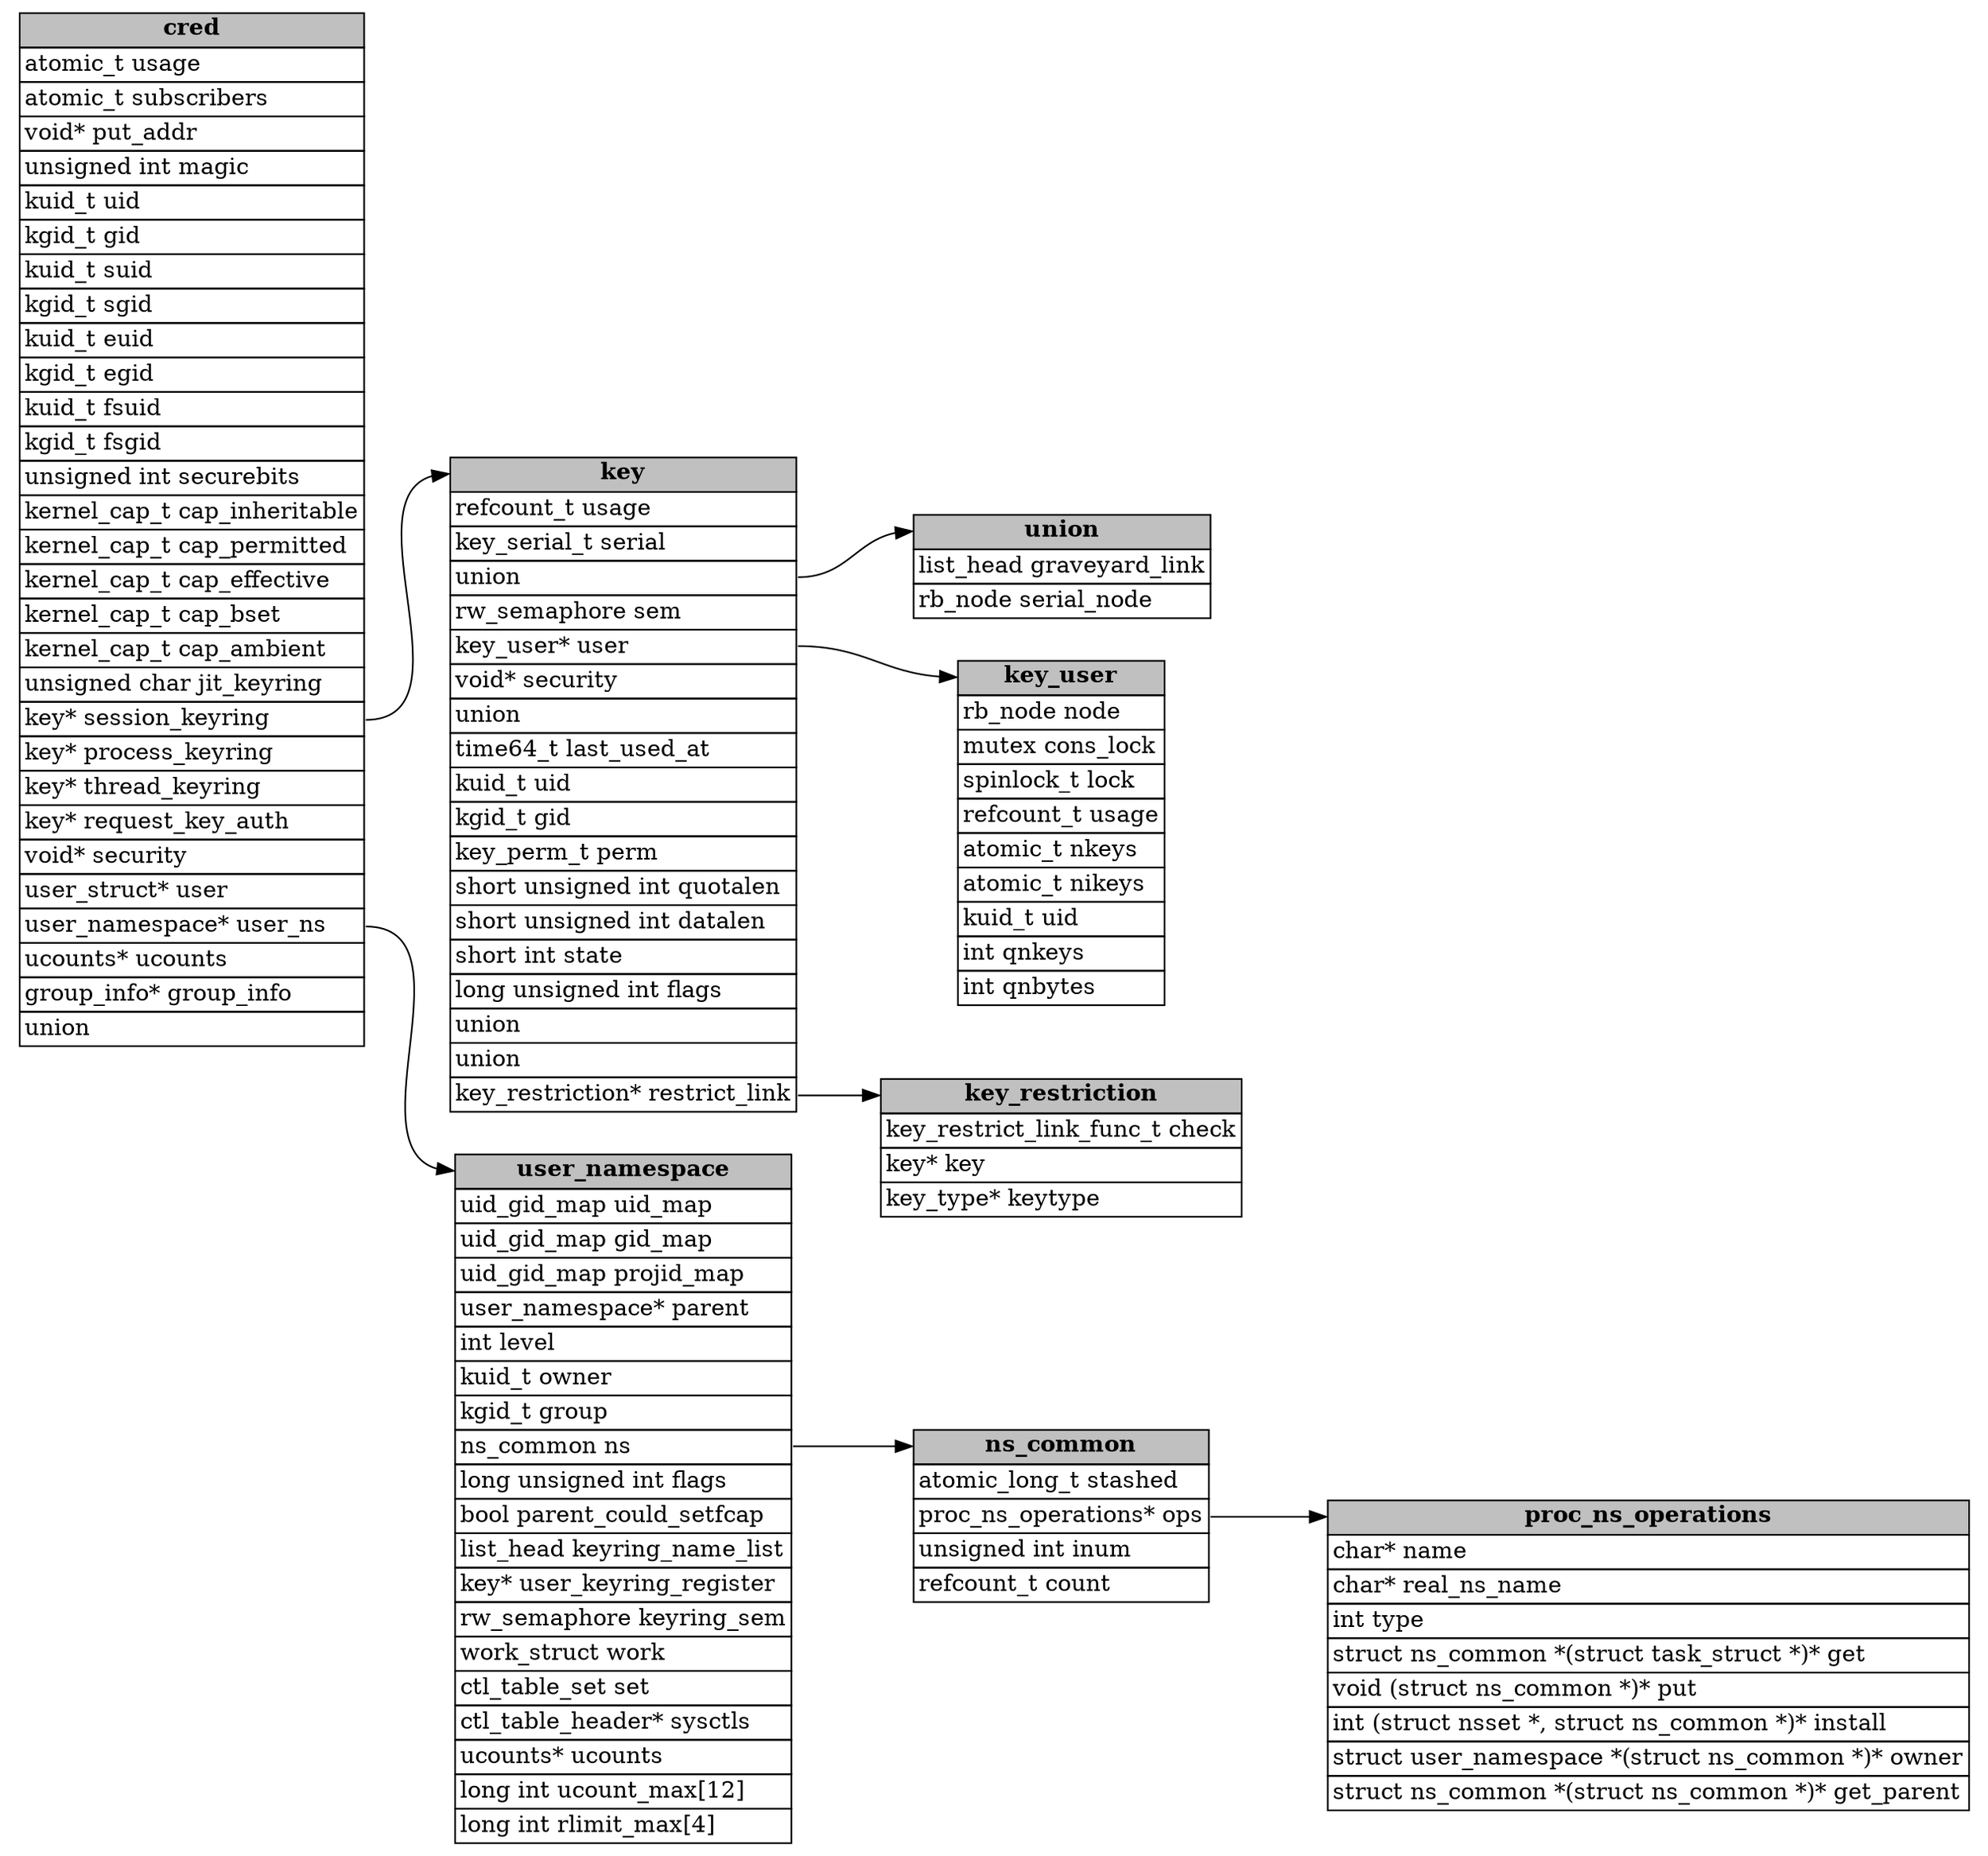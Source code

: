 
digraph structs {
    rankdir="LR"
    node [shape=plaintext];
    cred [label=<<TABLE Title="cred" Border="0" CellBorder="1" CellSpacing="0"><TR><TD ID="cred" HREF=" " PORT="cred" ALIGN="CENTER" BGCOLOR="gray"><b>cred</b></TD></TR><TR><TD ID="cred_0" HREF=" " PORT="cred_0" ALIGN="LEFT">atomic_t usage</TD></TR><TR><TD ID="cred_1" HREF=" " PORT="cred_1" ALIGN="LEFT">atomic_t subscribers</TD></TR><TR><TD ID="cred_2" HREF=" " PORT="cred_2" ALIGN="LEFT">void* put_addr</TD></TR><TR><TD ID="cred_3" HREF=" " PORT="cred_3" ALIGN="LEFT">unsigned int magic</TD></TR><TR><TD ID="cred_4" HREF=" " PORT="cred_4" ALIGN="LEFT">kuid_t uid</TD></TR><TR><TD ID="cred_5" HREF=" " PORT="cred_5" ALIGN="LEFT">kgid_t gid</TD></TR><TR><TD ID="cred_6" HREF=" " PORT="cred_6" ALIGN="LEFT">kuid_t suid</TD></TR><TR><TD ID="cred_7" HREF=" " PORT="cred_7" ALIGN="LEFT">kgid_t sgid</TD></TR><TR><TD ID="cred_8" HREF=" " PORT="cred_8" ALIGN="LEFT">kuid_t euid</TD></TR><TR><TD ID="cred_9" HREF=" " PORT="cred_9" ALIGN="LEFT">kgid_t egid</TD></TR><TR><TD ID="cred_10" HREF=" " PORT="cred_10" ALIGN="LEFT">kuid_t fsuid</TD></TR><TR><TD ID="cred_11" HREF=" " PORT="cred_11" ALIGN="LEFT">kgid_t fsgid</TD></TR><TR><TD ID="cred_12" HREF=" " PORT="cred_12" ALIGN="LEFT">unsigned int securebits</TD></TR><TR><TD ID="cred_13" HREF=" " PORT="cred_13" ALIGN="LEFT">kernel_cap_t cap_inheritable</TD></TR><TR><TD ID="cred_14" HREF=" " PORT="cred_14" ALIGN="LEFT">kernel_cap_t cap_permitted</TD></TR><TR><TD ID="cred_15" HREF=" " PORT="cred_15" ALIGN="LEFT">kernel_cap_t cap_effective</TD></TR><TR><TD ID="cred_16" HREF=" " PORT="cred_16" ALIGN="LEFT">kernel_cap_t cap_bset</TD></TR><TR><TD ID="cred_17" HREF=" " PORT="cred_17" ALIGN="LEFT">kernel_cap_t cap_ambient</TD></TR><TR><TD ID="cred_18" HREF=" " PORT="cred_18" ALIGN="LEFT">unsigned char jit_keyring</TD></TR><TR><TD ID="cred_19" HREF=" " PORT="cred_19" ALIGN="LEFT">key* session_keyring</TD></TR><TR><TD ID="cred_20" HREF=" " PORT="cred_20" ALIGN="LEFT">key* process_keyring</TD></TR><TR><TD ID="cred_21" HREF=" " PORT="cred_21" ALIGN="LEFT">key* thread_keyring</TD></TR><TR><TD ID="cred_22" HREF=" " PORT="cred_22" ALIGN="LEFT">key* request_key_auth</TD></TR><TR><TD ID="cred_23" HREF=" " PORT="cred_23" ALIGN="LEFT">void* security</TD></TR><TR><TD ID="cred_24" HREF=" " PORT="cred_24" ALIGN="LEFT">user_struct* user</TD></TR><TR><TD ID="cred_25" HREF=" " PORT="cred_25" ALIGN="LEFT">user_namespace* user_ns</TD></TR><TR><TD ID="cred_26" HREF=" " PORT="cred_26" ALIGN="LEFT">ucounts* ucounts</TD></TR><TR><TD ID="cred_27" HREF=" " PORT="cred_27" ALIGN="LEFT">group_info* group_info</TD></TR><TR><TD ID="cred_28" HREF=" " PORT="cred_28" ALIGN="LEFT">union </TD></TR></TABLE>>];
key [label=<<TABLE Title="key" Border="0" CellBorder="1" CellSpacing="0"><TR><TD ID="key" HREF=" " PORT="key" ALIGN="CENTER" BGCOLOR="gray"><b>key</b></TD></TR><TR><TD ID="key_0" HREF=" " PORT="key_0" ALIGN="LEFT">refcount_t usage</TD></TR><TR><TD ID="key_1" HREF=" " PORT="key_1" ALIGN="LEFT">key_serial_t serial</TD></TR><TR><TD ID="key_2" HREF=" " PORT="key_2" ALIGN="LEFT">union </TD></TR><TR><TD ID="key_3" HREF=" " PORT="key_3" ALIGN="LEFT">rw_semaphore sem</TD></TR><TR><TD ID="key_4" HREF=" " PORT="key_4" ALIGN="LEFT">key_user* user</TD></TR><TR><TD ID="key_5" HREF=" " PORT="key_5" ALIGN="LEFT">void* security</TD></TR><TR><TD ID="key_6" HREF=" " PORT="key_6" ALIGN="LEFT">union </TD></TR><TR><TD ID="key_7" HREF=" " PORT="key_7" ALIGN="LEFT">time64_t last_used_at</TD></TR><TR><TD ID="key_8" HREF=" " PORT="key_8" ALIGN="LEFT">kuid_t uid</TD></TR><TR><TD ID="key_9" HREF=" " PORT="key_9" ALIGN="LEFT">kgid_t gid</TD></TR><TR><TD ID="key_10" HREF=" " PORT="key_10" ALIGN="LEFT">key_perm_t perm</TD></TR><TR><TD ID="key_11" HREF=" " PORT="key_11" ALIGN="LEFT">short unsigned int quotalen</TD></TR><TR><TD ID="key_12" HREF=" " PORT="key_12" ALIGN="LEFT">short unsigned int datalen</TD></TR><TR><TD ID="key_13" HREF=" " PORT="key_13" ALIGN="LEFT">short int state</TD></TR><TR><TD ID="key_14" HREF=" " PORT="key_14" ALIGN="LEFT">long unsigned int flags</TD></TR><TR><TD ID="key_15" HREF=" " PORT="key_15" ALIGN="LEFT">union </TD></TR><TR><TD ID="key_16" HREF=" " PORT="key_16" ALIGN="LEFT">union </TD></TR><TR><TD ID="key_17" HREF=" " PORT="key_17" ALIGN="LEFT">key_restriction* restrict_link</TD></TR></TABLE>>];
user_namespace [label=<<TABLE Title="user_namespace" Border="0" CellBorder="1" CellSpacing="0"><TR><TD ID="user_namespace" HREF=" " PORT="user_namespace" ALIGN="CENTER" BGCOLOR="gray"><b>user_namespace</b></TD></TR><TR><TD ID="user_namespace_0" HREF=" " PORT="user_namespace_0" ALIGN="LEFT">uid_gid_map uid_map</TD></TR><TR><TD ID="user_namespace_1" HREF=" " PORT="user_namespace_1" ALIGN="LEFT">uid_gid_map gid_map</TD></TR><TR><TD ID="user_namespace_2" HREF=" " PORT="user_namespace_2" ALIGN="LEFT">uid_gid_map projid_map</TD></TR><TR><TD ID="user_namespace_3" HREF=" " PORT="user_namespace_3" ALIGN="LEFT">user_namespace* parent</TD></TR><TR><TD ID="user_namespace_4" HREF=" " PORT="user_namespace_4" ALIGN="LEFT">int level</TD></TR><TR><TD ID="user_namespace_5" HREF=" " PORT="user_namespace_5" ALIGN="LEFT">kuid_t owner</TD></TR><TR><TD ID="user_namespace_6" HREF=" " PORT="user_namespace_6" ALIGN="LEFT">kgid_t group</TD></TR><TR><TD ID="user_namespace_7" HREF=" " PORT="user_namespace_7" ALIGN="LEFT">ns_common ns</TD></TR><TR><TD ID="user_namespace_8" HREF=" " PORT="user_namespace_8" ALIGN="LEFT">long unsigned int flags</TD></TR><TR><TD ID="user_namespace_9" HREF=" " PORT="user_namespace_9" ALIGN="LEFT">bool parent_could_setfcap</TD></TR><TR><TD ID="user_namespace_10" HREF=" " PORT="user_namespace_10" ALIGN="LEFT">list_head keyring_name_list</TD></TR><TR><TD ID="user_namespace_11" HREF=" " PORT="user_namespace_11" ALIGN="LEFT">key* user_keyring_register</TD></TR><TR><TD ID="user_namespace_12" HREF=" " PORT="user_namespace_12" ALIGN="LEFT">rw_semaphore keyring_sem</TD></TR><TR><TD ID="user_namespace_13" HREF=" " PORT="user_namespace_13" ALIGN="LEFT">work_struct work</TD></TR><TR><TD ID="user_namespace_14" HREF=" " PORT="user_namespace_14" ALIGN="LEFT">ctl_table_set set</TD></TR><TR><TD ID="user_namespace_15" HREF=" " PORT="user_namespace_15" ALIGN="LEFT">ctl_table_header* sysctls</TD></TR><TR><TD ID="user_namespace_16" HREF=" " PORT="user_namespace_16" ALIGN="LEFT">ucounts* ucounts</TD></TR><TR><TD ID="user_namespace_17" HREF=" " PORT="user_namespace_17" ALIGN="LEFT">long int ucount_max[12]</TD></TR><TR><TD ID="user_namespace_18" HREF=" " PORT="user_namespace_18" ALIGN="LEFT">long int rlimit_max[4]</TD></TR></TABLE>>];
ns_common [label=<<TABLE Title="ns_common" Border="0" CellBorder="1" CellSpacing="0"><TR><TD ID="ns_common" HREF=" " PORT="ns_common" ALIGN="CENTER" BGCOLOR="gray"><b>ns_common</b></TD></TR><TR><TD ID="ns_common_0" HREF=" " PORT="ns_common_0" ALIGN="LEFT">atomic_long_t stashed</TD></TR><TR><TD ID="ns_common_1" HREF=" " PORT="ns_common_1" ALIGN="LEFT">proc_ns_operations* ops</TD></TR><TR><TD ID="ns_common_2" HREF=" " PORT="ns_common_2" ALIGN="LEFT">unsigned int inum</TD></TR><TR><TD ID="ns_common_3" HREF=" " PORT="ns_common_3" ALIGN="LEFT">refcount_t count</TD></TR></TABLE>>];
proc_ns_operations [label=<<TABLE Title="proc_ns_operations" Border="0" CellBorder="1" CellSpacing="0"><TR><TD ID="proc_ns_operations" HREF=" " PORT="proc_ns_operations" ALIGN="CENTER" BGCOLOR="gray"><b>proc_ns_operations</b></TD></TR><TR><TD ID="proc_ns_operations_0" HREF=" " PORT="proc_ns_operations_0" ALIGN="LEFT">char* name</TD></TR><TR><TD ID="proc_ns_operations_1" HREF=" " PORT="proc_ns_operations_1" ALIGN="LEFT">char* real_ns_name</TD></TR><TR><TD ID="proc_ns_operations_2" HREF=" " PORT="proc_ns_operations_2" ALIGN="LEFT">int type</TD></TR><TR><TD ID="proc_ns_operations_3" HREF=" " PORT="proc_ns_operations_3" ALIGN="LEFT">struct ns_common *(struct task_struct *)* get</TD></TR><TR><TD ID="proc_ns_operations_4" HREF=" " PORT="proc_ns_operations_4" ALIGN="LEFT">void (struct ns_common *)* put</TD></TR><TR><TD ID="proc_ns_operations_5" HREF=" " PORT="proc_ns_operations_5" ALIGN="LEFT">int (struct nsset *, struct ns_common *)* install</TD></TR><TR><TD ID="proc_ns_operations_6" HREF=" " PORT="proc_ns_operations_6" ALIGN="LEFT">struct user_namespace *(struct ns_common *)* owner</TD></TR><TR><TD ID="proc_ns_operations_7" HREF=" " PORT="proc_ns_operations_7" ALIGN="LEFT">struct ns_common *(struct ns_common *)* get_parent</TD></TR></TABLE>>];
key_user [label=<<TABLE Title="key_user" Border="0" CellBorder="1" CellSpacing="0"><TR><TD ID="key_user" HREF=" " PORT="key_user" ALIGN="CENTER" BGCOLOR="gray"><b>key_user</b></TD></TR><TR><TD ID="key_user_0" HREF=" " PORT="key_user_0" ALIGN="LEFT">rb_node node</TD></TR><TR><TD ID="key_user_1" HREF=" " PORT="key_user_1" ALIGN="LEFT">mutex cons_lock</TD></TR><TR><TD ID="key_user_2" HREF=" " PORT="key_user_2" ALIGN="LEFT">spinlock_t lock</TD></TR><TR><TD ID="key_user_3" HREF=" " PORT="key_user_3" ALIGN="LEFT">refcount_t usage</TD></TR><TR><TD ID="key_user_4" HREF=" " PORT="key_user_4" ALIGN="LEFT">atomic_t nkeys</TD></TR><TR><TD ID="key_user_5" HREF=" " PORT="key_user_5" ALIGN="LEFT">atomic_t nikeys</TD></TR><TR><TD ID="key_user_6" HREF=" " PORT="key_user_6" ALIGN="LEFT">kuid_t uid</TD></TR><TR><TD ID="key_user_7" HREF=" " PORT="key_user_7" ALIGN="LEFT">int qnkeys</TD></TR><TR><TD ID="key_user_8" HREF=" " PORT="key_user_8" ALIGN="LEFT">int qnbytes</TD></TR></TABLE>>];
key_restriction [label=<<TABLE Title="key_restriction" Border="0" CellBorder="1" CellSpacing="0"><TR><TD ID="key_restriction" HREF=" " PORT="key_restriction" ALIGN="CENTER" BGCOLOR="gray"><b>key_restriction</b></TD></TR><TR><TD ID="key_restriction_0" HREF=" " PORT="key_restriction_0" ALIGN="LEFT">key_restrict_link_func_t check</TD></TR><TR><TD ID="key_restriction_1" HREF=" " PORT="key_restriction_1" ALIGN="LEFT">key* key</TD></TR><TR><TD ID="key_restriction_2" HREF=" " PORT="key_restriction_2" ALIGN="LEFT">key_type* keytype</TD></TR></TABLE>>];
union [label=<<TABLE Title="union" Border="0" CellBorder="1" CellSpacing="0"><TR><TD ID="union" HREF=" " PORT="union" ALIGN="CENTER" BGCOLOR="gray"><b>union</b></TD></TR><TR><TD ID="union_0" HREF=" " PORT="union_0" ALIGN="LEFT">list_head graveyard_link</TD></TR><TR><TD ID="union_1" HREF=" " PORT="union_1" ALIGN="LEFT">rb_node serial_node</TD></TR></TABLE>>];
cred:cred_19 -> key:key;
cred:cred_25 -> user_namespace:user_namespace;
user_namespace:user_namespace_7 -> ns_common:ns_common;
ns_common:ns_common_1 -> proc_ns_operations:proc_ns_operations;
key:key_4 -> key_user:key_user;
key:key_17 -> key_restriction:key_restriction;
key:key_2 -> union:union;

}
